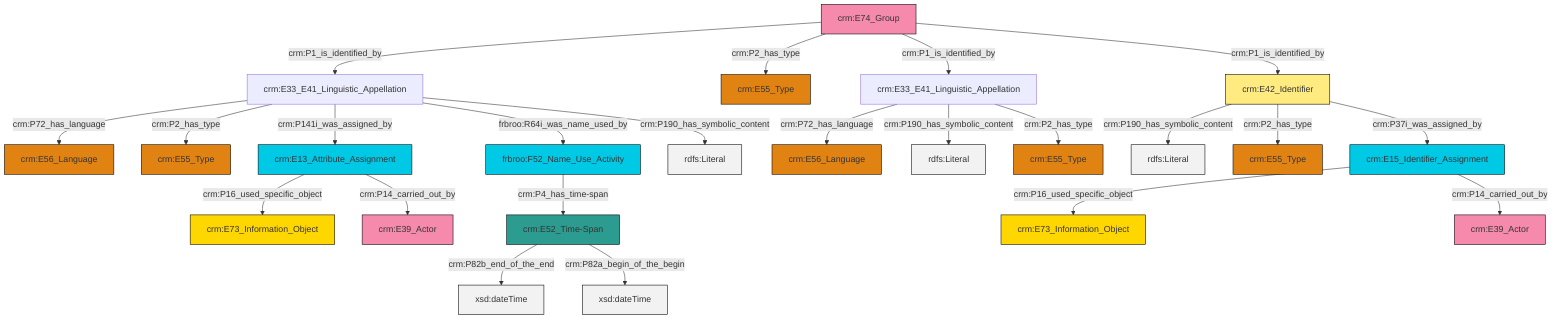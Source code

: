 graph TD
classDef Literal fill:#f2f2f2,stroke:#000000;
classDef CRM_Entity fill:#FFFFFF,stroke:#000000;
classDef Temporal_Entity fill:#00C9E6, stroke:#000000;
classDef Type fill:#E18312, stroke:#000000;
classDef Time-Span fill:#2C9C91, stroke:#000000;
classDef Appellation fill:#FFEB7F, stroke:#000000;
classDef Place fill:#008836, stroke:#000000;
classDef Persistent_Item fill:#B266B2, stroke:#000000;
classDef Conceptual_Object fill:#FFD700, stroke:#000000;
classDef Physical_Thing fill:#D2B48C, stroke:#000000;
classDef Actor fill:#f58aad, stroke:#000000;
classDef PC_Classes fill:#4ce600, stroke:#000000;
classDef Multi fill:#cccccc,stroke:#000000;

0["crm:E33_E41_Linguistic_Appellation"]:::Default -->|crm:P72_has_language| 2["crm:E56_Language"]:::Type
3["crm:E13_Attribute_Assignment"]:::Temporal_Entity -->|crm:P16_used_specific_object| 4["crm:E73_Information_Object"]:::Conceptual_Object
8["crm:E42_Identifier"]:::Appellation -->|crm:P190_has_symbolic_content| 9[rdfs:Literal]:::Literal
10["crm:E74_Group"]:::Actor -->|crm:P1_is_identified_by| 0["crm:E33_E41_Linguistic_Appellation"]:::Default
11["crm:E15_Identifier_Assignment"]:::Temporal_Entity -->|crm:P16_used_specific_object| 12["crm:E73_Information_Object"]:::Conceptual_Object
13["crm:E33_E41_Linguistic_Appellation"]:::Default -->|crm:P72_has_language| 14["crm:E56_Language"]:::Type
16["frbroo:F52_Name_Use_Activity"]:::Temporal_Entity -->|crm:P4_has_time-span| 17["crm:E52_Time-Span"]:::Time-Span
10["crm:E74_Group"]:::Actor -->|crm:P2_has_type| 18["crm:E55_Type"]:::Type
8["crm:E42_Identifier"]:::Appellation -->|crm:P2_has_type| 19["crm:E55_Type"]:::Type
17["crm:E52_Time-Span"]:::Time-Span -->|crm:P82b_end_of_the_end| 25[xsd:dateTime]:::Literal
13["crm:E33_E41_Linguistic_Appellation"]:::Default -->|crm:P190_has_symbolic_content| 27[rdfs:Literal]:::Literal
0["crm:E33_E41_Linguistic_Appellation"]:::Default -->|crm:P2_has_type| 20["crm:E55_Type"]:::Type
13["crm:E33_E41_Linguistic_Appellation"]:::Default -->|crm:P2_has_type| 29["crm:E55_Type"]:::Type
0["crm:E33_E41_Linguistic_Appellation"]:::Default -->|crm:P141i_was_assigned_by| 3["crm:E13_Attribute_Assignment"]:::Temporal_Entity
11["crm:E15_Identifier_Assignment"]:::Temporal_Entity -->|crm:P14_carried_out_by| 6["crm:E39_Actor"]:::Actor
10["crm:E74_Group"]:::Actor -->|crm:P1_is_identified_by| 13["crm:E33_E41_Linguistic_Appellation"]:::Default
0["crm:E33_E41_Linguistic_Appellation"]:::Default -->|frbroo:R64i_was_name_used_by| 16["frbroo:F52_Name_Use_Activity"]:::Temporal_Entity
8["crm:E42_Identifier"]:::Appellation -->|crm:P37i_was_assigned_by| 11["crm:E15_Identifier_Assignment"]:::Temporal_Entity
10["crm:E74_Group"]:::Actor -->|crm:P1_is_identified_by| 8["crm:E42_Identifier"]:::Appellation
3["crm:E13_Attribute_Assignment"]:::Temporal_Entity -->|crm:P14_carried_out_by| 22["crm:E39_Actor"]:::Actor
17["crm:E52_Time-Span"]:::Time-Span -->|crm:P82a_begin_of_the_begin| 39[xsd:dateTime]:::Literal
0["crm:E33_E41_Linguistic_Appellation"]:::Default -->|crm:P190_has_symbolic_content| 40[rdfs:Literal]:::Literal